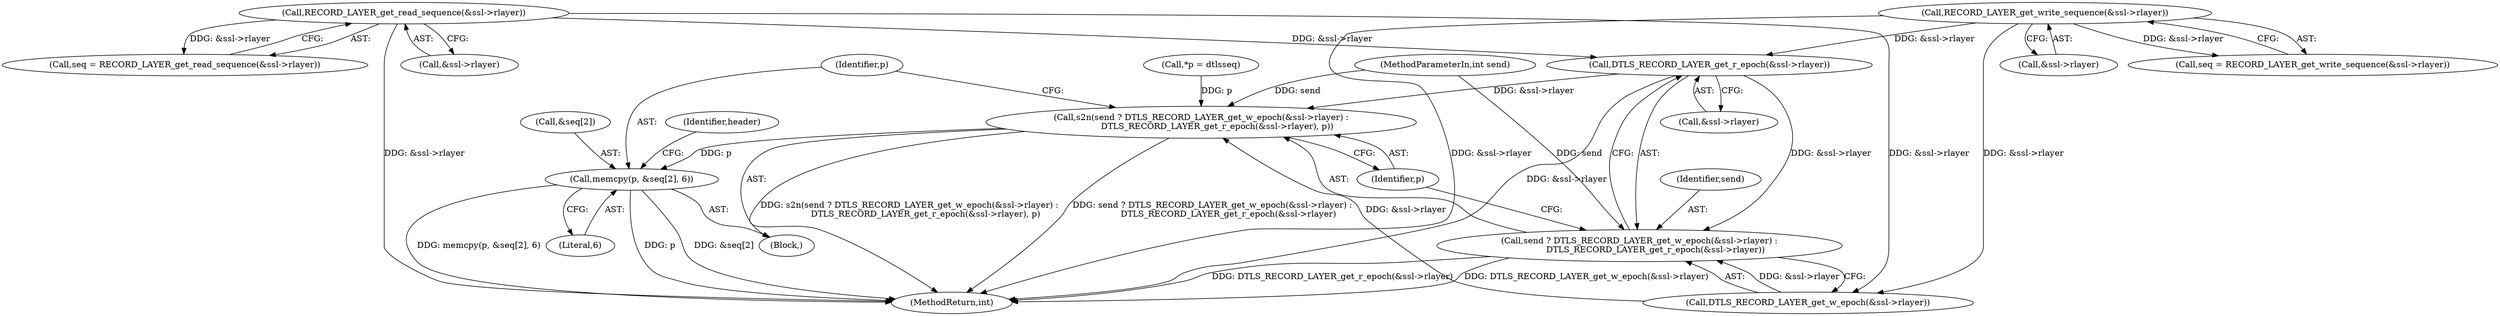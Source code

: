 digraph "0_openssl_4ad93618d26a3ea23d36ad5498ff4f59eff3a4d2_3@pointer" {
"1000218" [label="(Call,DTLS_RECORD_LAYER_get_r_epoch(&ssl->rlayer))"];
"1000140" [label="(Call,RECORD_LAYER_get_write_sequence(&ssl->rlayer))"];
"1000154" [label="(Call,RECORD_LAYER_get_read_sequence(&ssl->rlayer))"];
"1000210" [label="(Call,s2n(send ? DTLS_RECORD_LAYER_get_w_epoch(&ssl->rlayer) :\n            DTLS_RECORD_LAYER_get_r_epoch(&ssl->rlayer), p))"];
"1000224" [label="(Call,memcpy(p, &seq[2], 6))"];
"1000211" [label="(Call,send ? DTLS_RECORD_LAYER_get_w_epoch(&ssl->rlayer) :\n            DTLS_RECORD_LAYER_get_r_epoch(&ssl->rlayer))"];
"1000226" [label="(Call,&seq[2])"];
"1000506" [label="(MethodReturn,int)"];
"1000213" [label="(Call,DTLS_RECORD_LAYER_get_w_epoch(&ssl->rlayer))"];
"1000223" [label="(Identifier,p)"];
"1000141" [label="(Call,&ssl->rlayer)"];
"1000219" [label="(Call,&ssl->rlayer)"];
"1000155" [label="(Call,&ssl->rlayer)"];
"1000204" [label="(Block,)"];
"1000210" [label="(Call,s2n(send ? DTLS_RECORD_LAYER_get_w_epoch(&ssl->rlayer) :\n            DTLS_RECORD_LAYER_get_r_epoch(&ssl->rlayer), p))"];
"1000152" [label="(Call,seq = RECORD_LAYER_get_read_sequence(&ssl->rlayer))"];
"1000140" [label="(Call,RECORD_LAYER_get_write_sequence(&ssl->rlayer))"];
"1000224" [label="(Call,memcpy(p, &seq[2], 6))"];
"1000230" [label="(Literal,6)"];
"1000154" [label="(Call,RECORD_LAYER_get_read_sequence(&ssl->rlayer))"];
"1000212" [label="(Identifier,send)"];
"1000218" [label="(Call,DTLS_RECORD_LAYER_get_r_epoch(&ssl->rlayer))"];
"1000225" [label="(Identifier,p)"];
"1000211" [label="(Call,send ? DTLS_RECORD_LAYER_get_w_epoch(&ssl->rlayer) :\n            DTLS_RECORD_LAYER_get_r_epoch(&ssl->rlayer))"];
"1000107" [label="(MethodParameterIn,int send)"];
"1000207" [label="(Call,*p = dtlsseq)"];
"1000232" [label="(Identifier,header)"];
"1000138" [label="(Call,seq = RECORD_LAYER_get_write_sequence(&ssl->rlayer))"];
"1000218" -> "1000211"  [label="AST: "];
"1000218" -> "1000219"  [label="CFG: "];
"1000219" -> "1000218"  [label="AST: "];
"1000211" -> "1000218"  [label="CFG: "];
"1000218" -> "1000506"  [label="DDG: &ssl->rlayer"];
"1000218" -> "1000210"  [label="DDG: &ssl->rlayer"];
"1000218" -> "1000211"  [label="DDG: &ssl->rlayer"];
"1000140" -> "1000218"  [label="DDG: &ssl->rlayer"];
"1000154" -> "1000218"  [label="DDG: &ssl->rlayer"];
"1000140" -> "1000138"  [label="AST: "];
"1000140" -> "1000141"  [label="CFG: "];
"1000141" -> "1000140"  [label="AST: "];
"1000138" -> "1000140"  [label="CFG: "];
"1000140" -> "1000506"  [label="DDG: &ssl->rlayer"];
"1000140" -> "1000138"  [label="DDG: &ssl->rlayer"];
"1000140" -> "1000213"  [label="DDG: &ssl->rlayer"];
"1000154" -> "1000152"  [label="AST: "];
"1000154" -> "1000155"  [label="CFG: "];
"1000155" -> "1000154"  [label="AST: "];
"1000152" -> "1000154"  [label="CFG: "];
"1000154" -> "1000506"  [label="DDG: &ssl->rlayer"];
"1000154" -> "1000152"  [label="DDG: &ssl->rlayer"];
"1000154" -> "1000213"  [label="DDG: &ssl->rlayer"];
"1000210" -> "1000204"  [label="AST: "];
"1000210" -> "1000223"  [label="CFG: "];
"1000211" -> "1000210"  [label="AST: "];
"1000223" -> "1000210"  [label="AST: "];
"1000225" -> "1000210"  [label="CFG: "];
"1000210" -> "1000506"  [label="DDG: s2n(send ? DTLS_RECORD_LAYER_get_w_epoch(&ssl->rlayer) :\n            DTLS_RECORD_LAYER_get_r_epoch(&ssl->rlayer), p)"];
"1000210" -> "1000506"  [label="DDG: send ? DTLS_RECORD_LAYER_get_w_epoch(&ssl->rlayer) :\n            DTLS_RECORD_LAYER_get_r_epoch(&ssl->rlayer)"];
"1000107" -> "1000210"  [label="DDG: send"];
"1000213" -> "1000210"  [label="DDG: &ssl->rlayer"];
"1000207" -> "1000210"  [label="DDG: p"];
"1000210" -> "1000224"  [label="DDG: p"];
"1000224" -> "1000204"  [label="AST: "];
"1000224" -> "1000230"  [label="CFG: "];
"1000225" -> "1000224"  [label="AST: "];
"1000226" -> "1000224"  [label="AST: "];
"1000230" -> "1000224"  [label="AST: "];
"1000232" -> "1000224"  [label="CFG: "];
"1000224" -> "1000506"  [label="DDG: p"];
"1000224" -> "1000506"  [label="DDG: &seq[2]"];
"1000224" -> "1000506"  [label="DDG: memcpy(p, &seq[2], 6)"];
"1000211" -> "1000213"  [label="CFG: "];
"1000212" -> "1000211"  [label="AST: "];
"1000213" -> "1000211"  [label="AST: "];
"1000223" -> "1000211"  [label="CFG: "];
"1000211" -> "1000506"  [label="DDG: DTLS_RECORD_LAYER_get_r_epoch(&ssl->rlayer)"];
"1000211" -> "1000506"  [label="DDG: DTLS_RECORD_LAYER_get_w_epoch(&ssl->rlayer)"];
"1000107" -> "1000211"  [label="DDG: send"];
"1000213" -> "1000211"  [label="DDG: &ssl->rlayer"];
}
